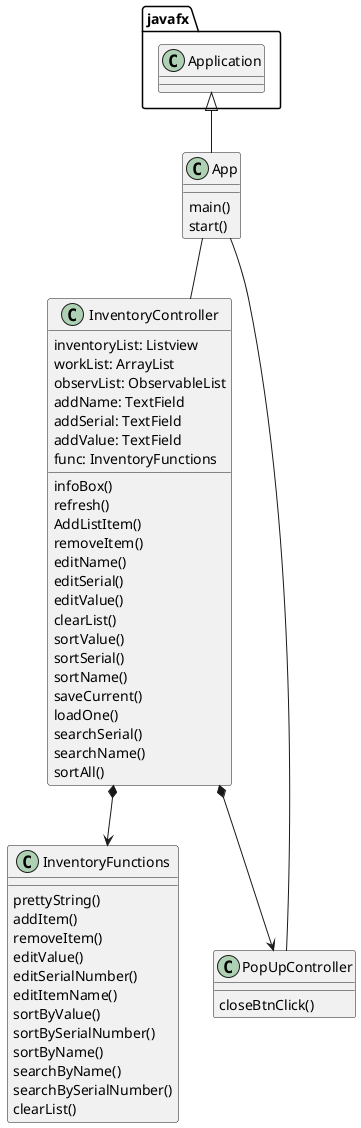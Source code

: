 @startuml
'https://plantuml.com/class-diagram

class App{
main()
start()
}


class InventoryController{
inventoryList: Listview
workList: ArrayList
observList: ObservableList
addName: TextField
addSerial: TextField
addValue: TextField
func: InventoryFunctions
infoBox()
refresh()
AddListItem()
removeItem()
editName()
editSerial()
editValue()
clearList()
sortValue()
sortSerial()
sortName()
saveCurrent()
loadOne()
searchSerial()
searchName()
sortAll()


}

class InventoryFunctions{
    prettyString()
    addItem()
    removeItem()
    editValue()
    editSerialNumber()
    editItemName()
    sortByValue()
    sortBySerialNumber()
    sortByName()
    searchByName()
    searchBySerialNumber()
    clearList()


}

class PopUpController{
closeBtnClick()

}
javafx.Application <|-- App
App -- InventoryController
App -- PopUpController
InventoryController *--> InventoryFunctions
InventoryController *--> PopUpController


@enduml